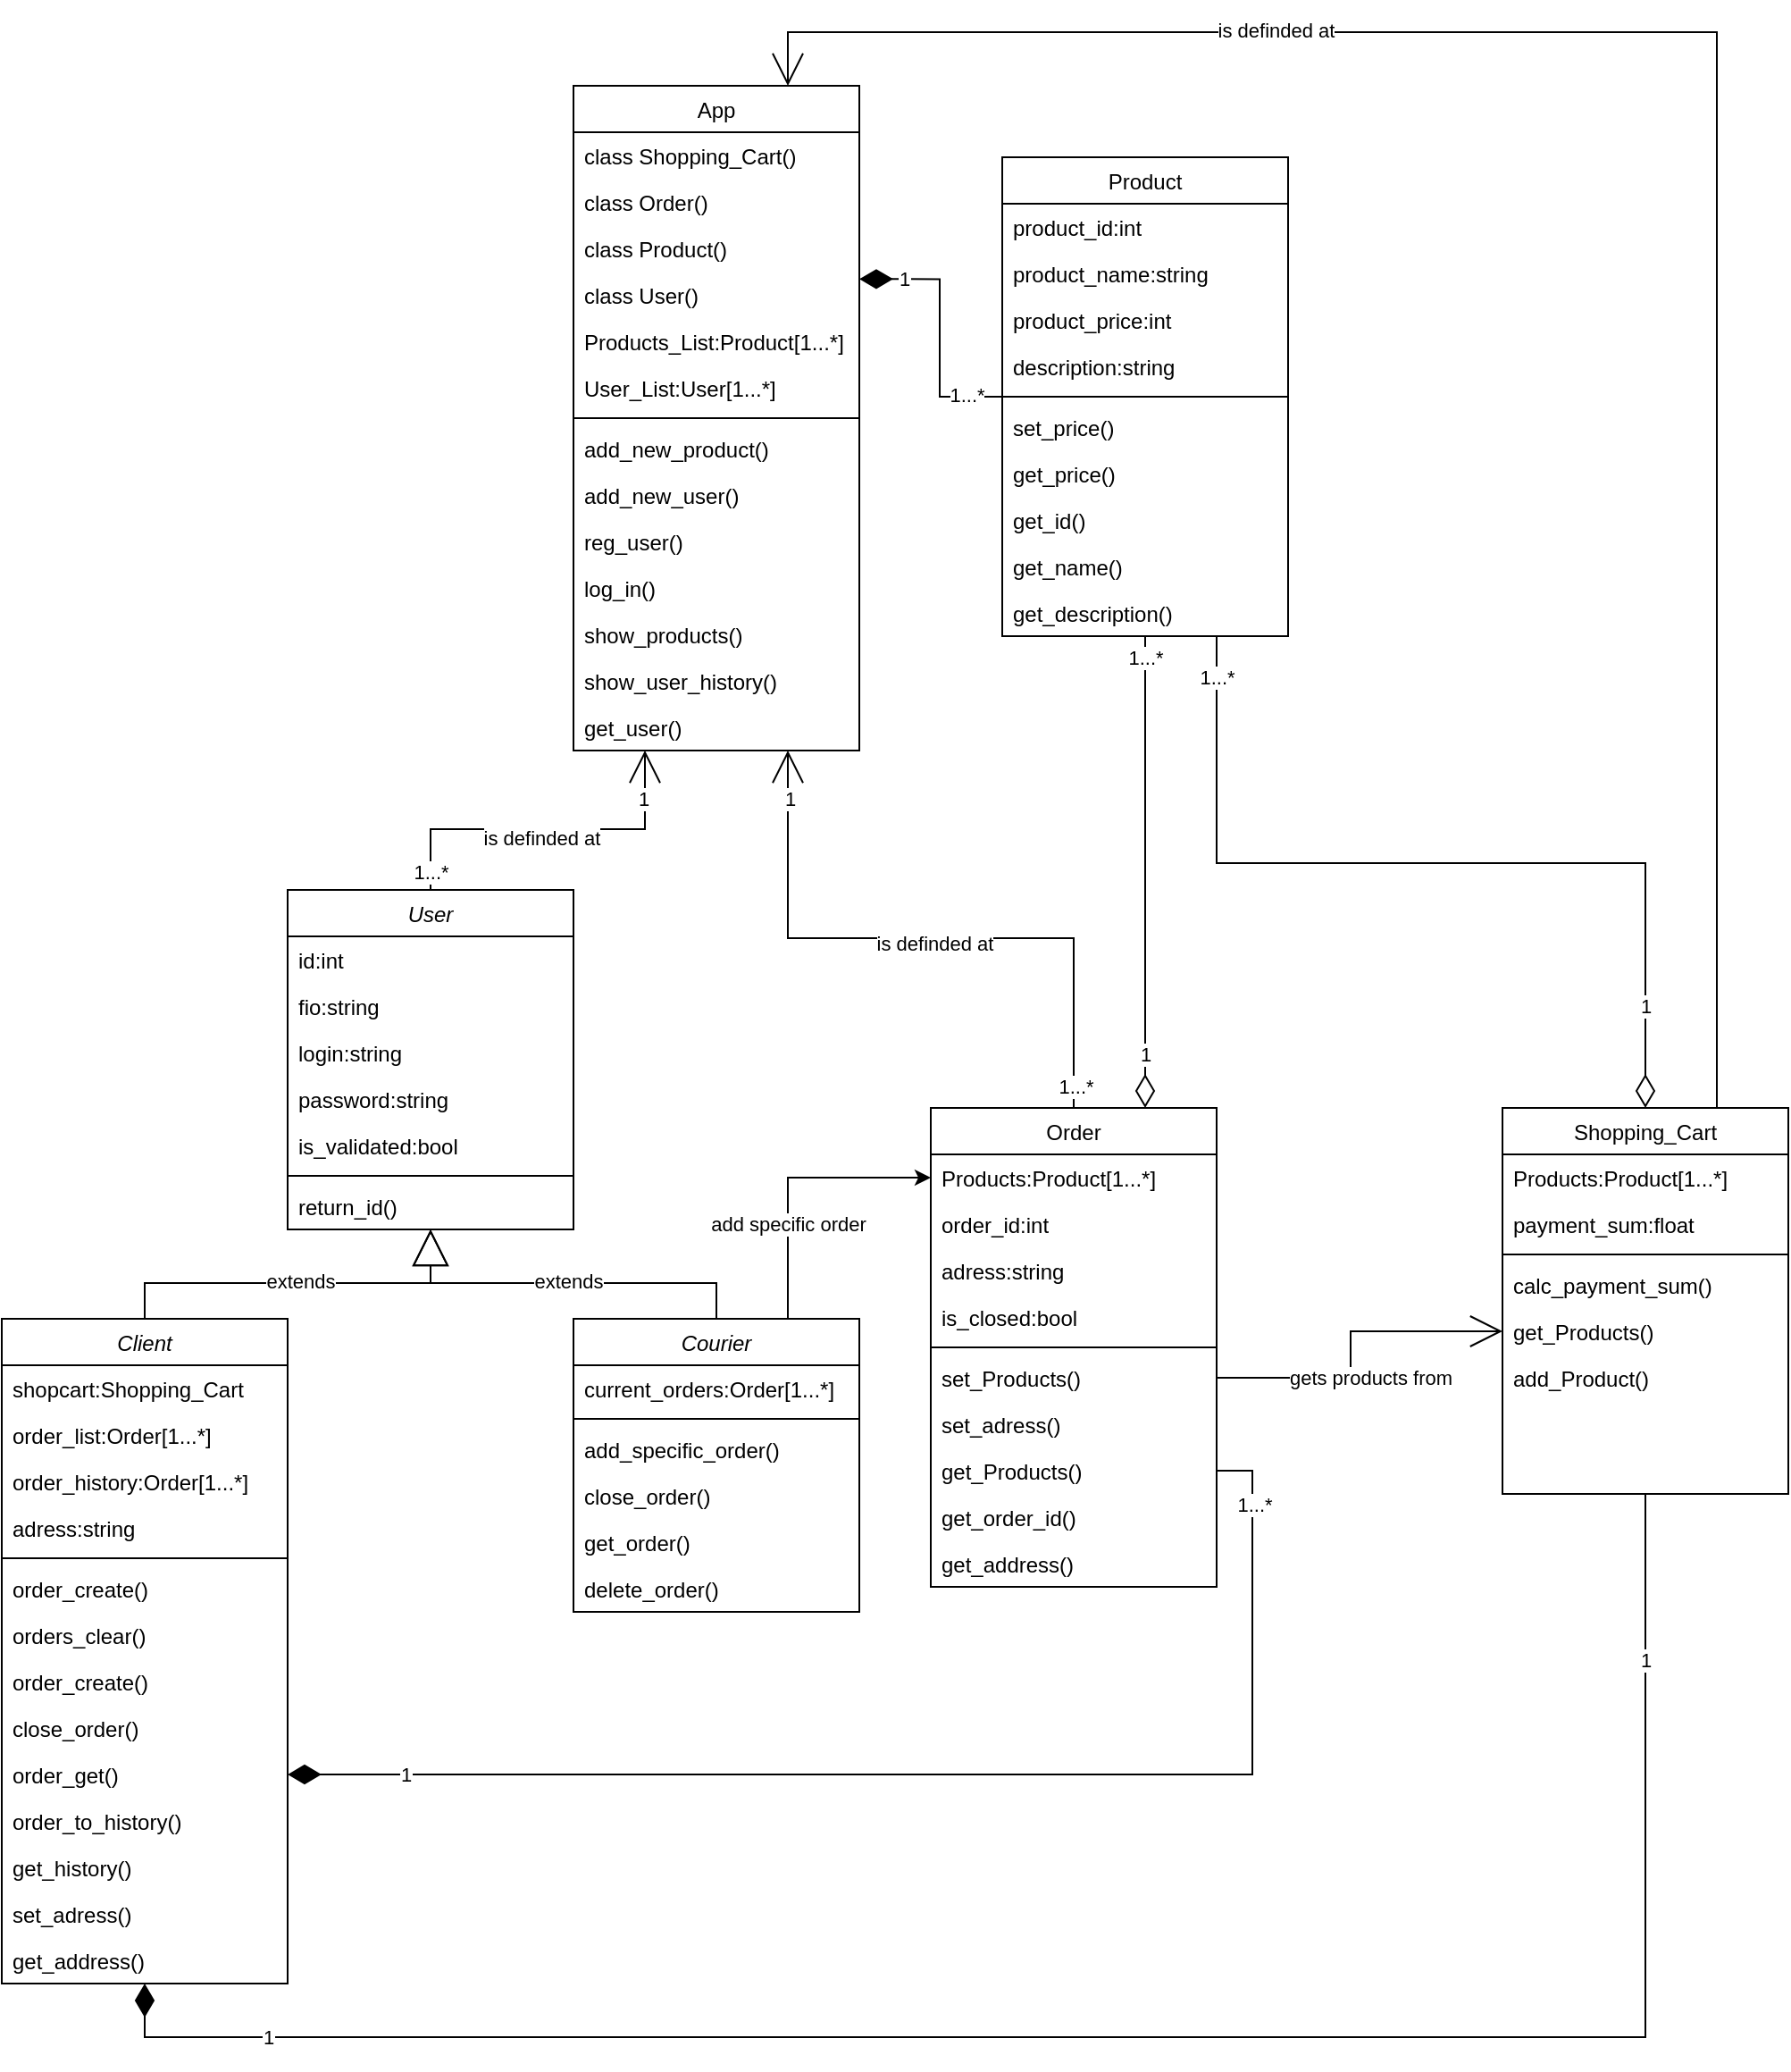 <mxfile version="22.0.4" type="github">
  <diagram id="C5RBs43oDa-KdzZeNtuy" name="Page-1">
    <mxGraphModel dx="1889" dy="1730" grid="1" gridSize="10" guides="1" tooltips="1" connect="1" arrows="1" fold="1" page="1" pageScale="1" pageWidth="827" pageHeight="1169" math="0" shadow="0">
      <root>
        <mxCell id="WIyWlLk6GJQsqaUBKTNV-0" />
        <mxCell id="WIyWlLk6GJQsqaUBKTNV-1" parent="WIyWlLk6GJQsqaUBKTNV-0" />
        <mxCell id="B8_ikGDVAbb1fkvd0sHW-10" style="edgeStyle=orthogonalEdgeStyle;rounded=0;orthogonalLoop=1;jettySize=auto;html=1;exitX=0.5;exitY=0;exitDx=0;exitDy=0;entryX=0.25;entryY=1;entryDx=0;entryDy=0;endArrow=open;endFill=0;endSize=16;" parent="WIyWlLk6GJQsqaUBKTNV-1" source="zkfFHV4jXpPFQw0GAbJ--0" target="zkfFHV4jXpPFQw0GAbJ--17" edge="1">
          <mxGeometry relative="1" as="geometry" />
        </mxCell>
        <mxCell id="B8_ikGDVAbb1fkvd0sHW-15" value="1" style="edgeLabel;html=1;align=center;verticalAlign=middle;resizable=0;points=[];" parent="B8_ikGDVAbb1fkvd0sHW-10" vertex="1" connectable="0">
          <mxGeometry x="0.925" y="1" relative="1" as="geometry">
            <mxPoint y="19" as="offset" />
          </mxGeometry>
        </mxCell>
        <mxCell id="B8_ikGDVAbb1fkvd0sHW-17" value="1...*" style="edgeLabel;html=1;align=center;verticalAlign=middle;resizable=0;points=[];" parent="B8_ikGDVAbb1fkvd0sHW-10" vertex="1" connectable="0">
          <mxGeometry x="-0.893" relative="1" as="geometry">
            <mxPoint as="offset" />
          </mxGeometry>
        </mxCell>
        <mxCell id="zkfFHV4jXpPFQw0GAbJ--0" value="User" style="swimlane;fontStyle=2;align=center;verticalAlign=top;childLayout=stackLayout;horizontal=1;startSize=26;horizontalStack=0;resizeParent=1;resizeLast=0;collapsible=1;marginBottom=0;rounded=0;shadow=0;strokeWidth=1;" parent="WIyWlLk6GJQsqaUBKTNV-1" vertex="1">
          <mxGeometry x="120" y="120" width="160" height="190" as="geometry">
            <mxRectangle x="230" y="140" width="160" height="26" as="alternateBounds" />
          </mxGeometry>
        </mxCell>
        <mxCell id="zkfFHV4jXpPFQw0GAbJ--2" value="id:int" style="text;align=left;verticalAlign=top;spacingLeft=4;spacingRight=4;overflow=hidden;rotatable=0;points=[[0,0.5],[1,0.5]];portConstraint=eastwest;rounded=0;shadow=0;html=0;" parent="zkfFHV4jXpPFQw0GAbJ--0" vertex="1">
          <mxGeometry y="26" width="160" height="26" as="geometry" />
        </mxCell>
        <mxCell id="B8_ikGDVAbb1fkvd0sHW-63" value="fio:string" style="text;align=left;verticalAlign=top;spacingLeft=4;spacingRight=4;overflow=hidden;rotatable=0;points=[[0,0.5],[1,0.5]];portConstraint=eastwest;rounded=0;shadow=0;html=0;" parent="zkfFHV4jXpPFQw0GAbJ--0" vertex="1">
          <mxGeometry y="52" width="160" height="26" as="geometry" />
        </mxCell>
        <mxCell id="B8_ikGDVAbb1fkvd0sHW-65" value="login:string" style="text;align=left;verticalAlign=top;spacingLeft=4;spacingRight=4;overflow=hidden;rotatable=0;points=[[0,0.5],[1,0.5]];portConstraint=eastwest;rounded=0;shadow=0;html=0;" parent="zkfFHV4jXpPFQw0GAbJ--0" vertex="1">
          <mxGeometry y="78" width="160" height="26" as="geometry" />
        </mxCell>
        <mxCell id="B8_ikGDVAbb1fkvd0sHW-64" value="password:string" style="text;align=left;verticalAlign=top;spacingLeft=4;spacingRight=4;overflow=hidden;rotatable=0;points=[[0,0.5],[1,0.5]];portConstraint=eastwest;rounded=0;shadow=0;html=0;" parent="zkfFHV4jXpPFQw0GAbJ--0" vertex="1">
          <mxGeometry y="104" width="160" height="26" as="geometry" />
        </mxCell>
        <mxCell id="B8_ikGDVAbb1fkvd0sHW-66" value="is_validated:bool" style="text;align=left;verticalAlign=top;spacingLeft=4;spacingRight=4;overflow=hidden;rotatable=0;points=[[0,0.5],[1,0.5]];portConstraint=eastwest;rounded=0;shadow=0;html=0;" parent="zkfFHV4jXpPFQw0GAbJ--0" vertex="1">
          <mxGeometry y="130" width="160" height="26" as="geometry" />
        </mxCell>
        <mxCell id="zkfFHV4jXpPFQw0GAbJ--4" value="" style="line;html=1;strokeWidth=1;align=left;verticalAlign=middle;spacingTop=-1;spacingLeft=3;spacingRight=3;rotatable=0;labelPosition=right;points=[];portConstraint=eastwest;" parent="zkfFHV4jXpPFQw0GAbJ--0" vertex="1">
          <mxGeometry y="156" width="160" height="8" as="geometry" />
        </mxCell>
        <mxCell id="zkfFHV4jXpPFQw0GAbJ--5" value="return_id()" style="text;align=left;verticalAlign=top;spacingLeft=4;spacingRight=4;overflow=hidden;rotatable=0;points=[[0,0.5],[1,0.5]];portConstraint=eastwest;" parent="zkfFHV4jXpPFQw0GAbJ--0" vertex="1">
          <mxGeometry y="164" width="160" height="26" as="geometry" />
        </mxCell>
        <mxCell id="zkfFHV4jXpPFQw0GAbJ--17" value="App" style="swimlane;fontStyle=0;align=center;verticalAlign=top;childLayout=stackLayout;horizontal=1;startSize=26;horizontalStack=0;resizeParent=1;resizeLast=0;collapsible=1;marginBottom=0;rounded=0;shadow=0;strokeWidth=1;" parent="WIyWlLk6GJQsqaUBKTNV-1" vertex="1">
          <mxGeometry x="280" y="-330" width="160" height="372" as="geometry">
            <mxRectangle x="550" y="140" width="160" height="26" as="alternateBounds" />
          </mxGeometry>
        </mxCell>
        <mxCell id="B8_ikGDVAbb1fkvd0sHW-5" value="class Shopping_Cart()" style="text;align=left;verticalAlign=top;spacingLeft=4;spacingRight=4;overflow=hidden;rotatable=0;points=[[0,0.5],[1,0.5]];portConstraint=eastwest;" parent="zkfFHV4jXpPFQw0GAbJ--17" vertex="1">
          <mxGeometry y="26" width="160" height="26" as="geometry" />
        </mxCell>
        <mxCell id="zkfFHV4jXpPFQw0GAbJ--22" value="class Order()" style="text;align=left;verticalAlign=top;spacingLeft=4;spacingRight=4;overflow=hidden;rotatable=0;points=[[0,0.5],[1,0.5]];portConstraint=eastwest;rounded=0;shadow=0;html=0;" parent="zkfFHV4jXpPFQw0GAbJ--17" vertex="1">
          <mxGeometry y="52" width="160" height="26" as="geometry" />
        </mxCell>
        <mxCell id="B8_ikGDVAbb1fkvd0sHW-7" value="class Product()" style="text;align=left;verticalAlign=top;spacingLeft=4;spacingRight=4;overflow=hidden;rotatable=0;points=[[0,0.5],[1,0.5]];portConstraint=eastwest;rounded=0;shadow=0;html=0;" parent="zkfFHV4jXpPFQw0GAbJ--17" vertex="1">
          <mxGeometry y="78" width="160" height="26" as="geometry" />
        </mxCell>
        <mxCell id="B8_ikGDVAbb1fkvd0sHW-8" value="class User()" style="text;align=left;verticalAlign=top;spacingLeft=4;spacingRight=4;overflow=hidden;rotatable=0;points=[[0,0.5],[1,0.5]];portConstraint=eastwest;rounded=0;shadow=0;html=0;" parent="zkfFHV4jXpPFQw0GAbJ--17" vertex="1">
          <mxGeometry y="104" width="160" height="26" as="geometry" />
        </mxCell>
        <mxCell id="B8_ikGDVAbb1fkvd0sHW-28" value="Products_List:Product[1...*]" style="text;align=left;verticalAlign=top;spacingLeft=4;spacingRight=4;overflow=hidden;rotatable=0;points=[[0,0.5],[1,0.5]];portConstraint=eastwest;rounded=0;shadow=0;html=0;" parent="zkfFHV4jXpPFQw0GAbJ--17" vertex="1">
          <mxGeometry y="130" width="160" height="26" as="geometry" />
        </mxCell>
        <mxCell id="B8_ikGDVAbb1fkvd0sHW-31" value="User_List:User[1...*]" style="text;align=left;verticalAlign=top;spacingLeft=4;spacingRight=4;overflow=hidden;rotatable=0;points=[[0,0.5],[1,0.5]];portConstraint=eastwest;rounded=0;shadow=0;html=0;" parent="zkfFHV4jXpPFQw0GAbJ--17" vertex="1">
          <mxGeometry y="156" width="160" height="26" as="geometry" />
        </mxCell>
        <mxCell id="zkfFHV4jXpPFQw0GAbJ--23" value="" style="line;html=1;strokeWidth=1;align=left;verticalAlign=middle;spacingTop=-1;spacingLeft=3;spacingRight=3;rotatable=0;labelPosition=right;points=[];portConstraint=eastwest;" parent="zkfFHV4jXpPFQw0GAbJ--17" vertex="1">
          <mxGeometry y="182" width="160" height="8" as="geometry" />
        </mxCell>
        <mxCell id="zkfFHV4jXpPFQw0GAbJ--24" value="add_new_product()" style="text;align=left;verticalAlign=top;spacingLeft=4;spacingRight=4;overflow=hidden;rotatable=0;points=[[0,0.5],[1,0.5]];portConstraint=eastwest;" parent="zkfFHV4jXpPFQw0GAbJ--17" vertex="1">
          <mxGeometry y="190" width="160" height="26" as="geometry" />
        </mxCell>
        <mxCell id="B8_ikGDVAbb1fkvd0sHW-77" value="add_new_user()" style="text;align=left;verticalAlign=top;spacingLeft=4;spacingRight=4;overflow=hidden;rotatable=0;points=[[0,0.5],[1,0.5]];portConstraint=eastwest;" parent="zkfFHV4jXpPFQw0GAbJ--17" vertex="1">
          <mxGeometry y="216" width="160" height="26" as="geometry" />
        </mxCell>
        <mxCell id="B8_ikGDVAbb1fkvd0sHW-86" value="reg_user()" style="text;align=left;verticalAlign=top;spacingLeft=4;spacingRight=4;overflow=hidden;rotatable=0;points=[[0,0.5],[1,0.5]];portConstraint=eastwest;" parent="zkfFHV4jXpPFQw0GAbJ--17" vertex="1">
          <mxGeometry y="242" width="160" height="26" as="geometry" />
        </mxCell>
        <mxCell id="B8_ikGDVAbb1fkvd0sHW-78" value="log_in()" style="text;align=left;verticalAlign=top;spacingLeft=4;spacingRight=4;overflow=hidden;rotatable=0;points=[[0,0.5],[1,0.5]];portConstraint=eastwest;" parent="zkfFHV4jXpPFQw0GAbJ--17" vertex="1">
          <mxGeometry y="268" width="160" height="26" as="geometry" />
        </mxCell>
        <mxCell id="B8_ikGDVAbb1fkvd0sHW-79" value="show_products()" style="text;align=left;verticalAlign=top;spacingLeft=4;spacingRight=4;overflow=hidden;rotatable=0;points=[[0,0.5],[1,0.5]];portConstraint=eastwest;" parent="zkfFHV4jXpPFQw0GAbJ--17" vertex="1">
          <mxGeometry y="294" width="160" height="26" as="geometry" />
        </mxCell>
        <mxCell id="B8_ikGDVAbb1fkvd0sHW-88" value="show_user_history()" style="text;align=left;verticalAlign=top;spacingLeft=4;spacingRight=4;overflow=hidden;rotatable=0;points=[[0,0.5],[1,0.5]];portConstraint=eastwest;" parent="zkfFHV4jXpPFQw0GAbJ--17" vertex="1">
          <mxGeometry y="320" width="160" height="26" as="geometry" />
        </mxCell>
        <mxCell id="B8_ikGDVAbb1fkvd0sHW-89" value="get_user()" style="text;align=left;verticalAlign=top;spacingLeft=4;spacingRight=4;overflow=hidden;rotatable=0;points=[[0,0.5],[1,0.5]];portConstraint=eastwest;" parent="zkfFHV4jXpPFQw0GAbJ--17" vertex="1">
          <mxGeometry y="346" width="160" height="26" as="geometry" />
        </mxCell>
        <mxCell id="B8_ikGDVAbb1fkvd0sHW-0" style="edgeStyle=orthogonalEdgeStyle;rounded=0;orthogonalLoop=1;jettySize=auto;html=1;exitX=0.5;exitY=0;exitDx=0;exitDy=0;entryX=0.5;entryY=1;entryDx=0;entryDy=0;endArrow=block;endFill=0;endSize=18;" parent="WIyWlLk6GJQsqaUBKTNV-1" source="Hy8D1FEmnAMoE5ZinH2g-0" target="zkfFHV4jXpPFQw0GAbJ--0" edge="1">
          <mxGeometry relative="1" as="geometry" />
        </mxCell>
        <mxCell id="B8_ikGDVAbb1fkvd0sHW-2" value="extends" style="edgeLabel;html=1;align=center;verticalAlign=middle;resizable=0;points=[];" parent="B8_ikGDVAbb1fkvd0sHW-0" vertex="1" connectable="0">
          <mxGeometry x="0.018" y="1" relative="1" as="geometry">
            <mxPoint as="offset" />
          </mxGeometry>
        </mxCell>
        <mxCell id="Hy8D1FEmnAMoE5ZinH2g-0" value="Client" style="swimlane;fontStyle=2;align=center;verticalAlign=top;childLayout=stackLayout;horizontal=1;startSize=26;horizontalStack=0;resizeParent=1;resizeLast=0;collapsible=1;marginBottom=0;rounded=0;shadow=0;strokeWidth=1;" parent="WIyWlLk6GJQsqaUBKTNV-1" vertex="1">
          <mxGeometry x="-40" y="360" width="160" height="372" as="geometry">
            <mxRectangle x="230" y="140" width="160" height="26" as="alternateBounds" />
          </mxGeometry>
        </mxCell>
        <mxCell id="B8_ikGDVAbb1fkvd0sHW-6" value="shopcart:Shopping_Cart" style="text;align=left;verticalAlign=top;spacingLeft=4;spacingRight=4;overflow=hidden;rotatable=0;points=[[0,0.5],[1,0.5]];portConstraint=eastwest;" parent="Hy8D1FEmnAMoE5ZinH2g-0" vertex="1">
          <mxGeometry y="26" width="160" height="26" as="geometry" />
        </mxCell>
        <mxCell id="B8_ikGDVAbb1fkvd0sHW-13" value="order_list:Order[1...*]" style="text;align=left;verticalAlign=top;spacingLeft=4;spacingRight=4;overflow=hidden;rotatable=0;points=[[0,0.5],[1,0.5]];portConstraint=eastwest;rounded=0;shadow=0;html=0;" parent="Hy8D1FEmnAMoE5ZinH2g-0" vertex="1">
          <mxGeometry y="52" width="160" height="26" as="geometry" />
        </mxCell>
        <mxCell id="B8_ikGDVAbb1fkvd0sHW-75" value="order_history:Order[1...*]" style="text;align=left;verticalAlign=top;spacingLeft=4;spacingRight=4;overflow=hidden;rotatable=0;points=[[0,0.5],[1,0.5]];portConstraint=eastwest;rounded=0;shadow=0;html=0;" parent="Hy8D1FEmnAMoE5ZinH2g-0" vertex="1">
          <mxGeometry y="78" width="160" height="26" as="geometry" />
        </mxCell>
        <mxCell id="B8_ikGDVAbb1fkvd0sHW-91" value="adress:string" style="text;align=left;verticalAlign=top;spacingLeft=4;spacingRight=4;overflow=hidden;rotatable=0;points=[[0,0.5],[1,0.5]];portConstraint=eastwest;rounded=0;shadow=0;html=0;" parent="Hy8D1FEmnAMoE5ZinH2g-0" vertex="1">
          <mxGeometry y="104" width="160" height="26" as="geometry" />
        </mxCell>
        <mxCell id="Hy8D1FEmnAMoE5ZinH2g-2" value="" style="line;html=1;strokeWidth=1;align=left;verticalAlign=middle;spacingTop=-1;spacingLeft=3;spacingRight=3;rotatable=0;labelPosition=right;points=[];portConstraint=eastwest;" parent="Hy8D1FEmnAMoE5ZinH2g-0" vertex="1">
          <mxGeometry y="130" width="160" height="8" as="geometry" />
        </mxCell>
        <mxCell id="B8_ikGDVAbb1fkvd0sHW-56" value="order_create()" style="text;align=left;verticalAlign=top;spacingLeft=4;spacingRight=4;overflow=hidden;rotatable=0;points=[[0,0.5],[1,0.5]];portConstraint=eastwest;" parent="Hy8D1FEmnAMoE5ZinH2g-0" vertex="1">
          <mxGeometry y="138" width="160" height="26" as="geometry" />
        </mxCell>
        <mxCell id="B8_ikGDVAbb1fkvd0sHW-55" value="orders_clear()" style="text;align=left;verticalAlign=top;spacingLeft=4;spacingRight=4;overflow=hidden;rotatable=0;points=[[0,0.5],[1,0.5]];portConstraint=eastwest;" parent="Hy8D1FEmnAMoE5ZinH2g-0" vertex="1">
          <mxGeometry y="164" width="160" height="26" as="geometry" />
        </mxCell>
        <mxCell id="B8_ikGDVAbb1fkvd0sHW-61" value="order_create()" style="text;align=left;verticalAlign=top;spacingLeft=4;spacingRight=4;overflow=hidden;rotatable=0;points=[[0,0.5],[1,0.5]];portConstraint=eastwest;" parent="Hy8D1FEmnAMoE5ZinH2g-0" vertex="1">
          <mxGeometry y="190" width="160" height="26" as="geometry" />
        </mxCell>
        <mxCell id="OMT4Jzc-BV6IobhORvSo-0" value="close_order()" style="text;align=left;verticalAlign=top;spacingLeft=4;spacingRight=4;overflow=hidden;rotatable=0;points=[[0,0.5],[1,0.5]];portConstraint=eastwest;" vertex="1" parent="Hy8D1FEmnAMoE5ZinH2g-0">
          <mxGeometry y="216" width="160" height="26" as="geometry" />
        </mxCell>
        <mxCell id="Hy8D1FEmnAMoE5ZinH2g-7" value="order_get()" style="text;align=left;verticalAlign=top;spacingLeft=4;spacingRight=4;overflow=hidden;rotatable=0;points=[[0,0.5],[1,0.5]];portConstraint=eastwest;" parent="Hy8D1FEmnAMoE5ZinH2g-0" vertex="1">
          <mxGeometry y="242" width="160" height="26" as="geometry" />
        </mxCell>
        <mxCell id="B8_ikGDVAbb1fkvd0sHW-76" value="order_to_history()" style="text;align=left;verticalAlign=top;spacingLeft=4;spacingRight=4;overflow=hidden;rotatable=0;points=[[0,0.5],[1,0.5]];portConstraint=eastwest;" parent="Hy8D1FEmnAMoE5ZinH2g-0" vertex="1">
          <mxGeometry y="268" width="160" height="26" as="geometry" />
        </mxCell>
        <mxCell id="B8_ikGDVAbb1fkvd0sHW-87" value="get_history()" style="text;align=left;verticalAlign=top;spacingLeft=4;spacingRight=4;overflow=hidden;rotatable=0;points=[[0,0.5],[1,0.5]];portConstraint=eastwest;" parent="Hy8D1FEmnAMoE5ZinH2g-0" vertex="1">
          <mxGeometry y="294" width="160" height="26" as="geometry" />
        </mxCell>
        <mxCell id="B8_ikGDVAbb1fkvd0sHW-92" value="set_adress()" style="text;align=left;verticalAlign=top;spacingLeft=4;spacingRight=4;overflow=hidden;rotatable=0;points=[[0,0.5],[1,0.5]];portConstraint=eastwest;rounded=0;shadow=0;html=0;" parent="Hy8D1FEmnAMoE5ZinH2g-0" vertex="1">
          <mxGeometry y="320" width="160" height="26" as="geometry" />
        </mxCell>
        <mxCell id="B8_ikGDVAbb1fkvd0sHW-93" value="get_address()" style="text;align=left;verticalAlign=top;spacingLeft=4;spacingRight=4;overflow=hidden;rotatable=0;points=[[0,0.5],[1,0.5]];portConstraint=eastwest;" parent="Hy8D1FEmnAMoE5ZinH2g-0" vertex="1">
          <mxGeometry y="346" width="160" height="26" as="geometry" />
        </mxCell>
        <mxCell id="B8_ikGDVAbb1fkvd0sHW-1" style="edgeStyle=orthogonalEdgeStyle;rounded=0;orthogonalLoop=1;jettySize=auto;html=1;exitX=0.5;exitY=0;exitDx=0;exitDy=0;entryX=0.5;entryY=1;entryDx=0;entryDy=0;endArrow=block;endFill=0;endSize=18;" parent="WIyWlLk6GJQsqaUBKTNV-1" source="Hy8D1FEmnAMoE5ZinH2g-4" target="zkfFHV4jXpPFQw0GAbJ--0" edge="1">
          <mxGeometry relative="1" as="geometry" />
        </mxCell>
        <mxCell id="B8_ikGDVAbb1fkvd0sHW-84" style="edgeStyle=orthogonalEdgeStyle;rounded=0;orthogonalLoop=1;jettySize=auto;html=1;exitX=0.75;exitY=0;exitDx=0;exitDy=0;entryX=0;entryY=0.5;entryDx=0;entryDy=0;" parent="WIyWlLk6GJQsqaUBKTNV-1" source="Hy8D1FEmnAMoE5ZinH2g-4" target="B8_ikGDVAbb1fkvd0sHW-32" edge="1">
          <mxGeometry relative="1" as="geometry" />
        </mxCell>
        <mxCell id="B8_ikGDVAbb1fkvd0sHW-85" value="add specific order" style="edgeLabel;html=1;align=center;verticalAlign=middle;resizable=0;points=[];" parent="B8_ikGDVAbb1fkvd0sHW-84" vertex="1" connectable="0">
          <mxGeometry x="0.119" y="-3" relative="1" as="geometry">
            <mxPoint x="-10" y="23" as="offset" />
          </mxGeometry>
        </mxCell>
        <mxCell id="Hy8D1FEmnAMoE5ZinH2g-4" value="Courier" style="swimlane;fontStyle=2;align=center;verticalAlign=top;childLayout=stackLayout;horizontal=1;startSize=26;horizontalStack=0;resizeParent=1;resizeLast=0;collapsible=1;marginBottom=0;rounded=0;shadow=0;strokeWidth=1;" parent="WIyWlLk6GJQsqaUBKTNV-1" vertex="1">
          <mxGeometry x="280" y="360" width="160" height="164" as="geometry">
            <mxRectangle x="230" y="140" width="160" height="26" as="alternateBounds" />
          </mxGeometry>
        </mxCell>
        <mxCell id="B8_ikGDVAbb1fkvd0sHW-59" value="current_orders:Order[1...*]" style="text;align=left;verticalAlign=top;spacingLeft=4;spacingRight=4;overflow=hidden;rotatable=0;points=[[0,0.5],[1,0.5]];portConstraint=eastwest;rounded=0;shadow=0;html=0;" parent="Hy8D1FEmnAMoE5ZinH2g-4" vertex="1">
          <mxGeometry y="26" width="160" height="26" as="geometry" />
        </mxCell>
        <mxCell id="Hy8D1FEmnAMoE5ZinH2g-6" value="" style="line;html=1;strokeWidth=1;align=left;verticalAlign=middle;spacingTop=-1;spacingLeft=3;spacingRight=3;rotatable=0;labelPosition=right;points=[];portConstraint=eastwest;" parent="Hy8D1FEmnAMoE5ZinH2g-4" vertex="1">
          <mxGeometry y="52" width="160" height="8" as="geometry" />
        </mxCell>
        <mxCell id="B8_ikGDVAbb1fkvd0sHW-58" value="add_specific_order()" style="text;align=left;verticalAlign=top;spacingLeft=4;spacingRight=4;overflow=hidden;rotatable=0;points=[[0,0.5],[1,0.5]];portConstraint=eastwest;" parent="Hy8D1FEmnAMoE5ZinH2g-4" vertex="1">
          <mxGeometry y="60" width="160" height="26" as="geometry" />
        </mxCell>
        <mxCell id="OMT4Jzc-BV6IobhORvSo-1" value="close_order()" style="text;align=left;verticalAlign=top;spacingLeft=4;spacingRight=4;overflow=hidden;rotatable=0;points=[[0,0.5],[1,0.5]];portConstraint=eastwest;" vertex="1" parent="Hy8D1FEmnAMoE5ZinH2g-4">
          <mxGeometry y="86" width="160" height="26" as="geometry" />
        </mxCell>
        <mxCell id="OMT4Jzc-BV6IobhORvSo-4" value="get_order()" style="text;align=left;verticalAlign=top;spacingLeft=4;spacingRight=4;overflow=hidden;rotatable=0;points=[[0,0.5],[1,0.5]];portConstraint=eastwest;" vertex="1" parent="Hy8D1FEmnAMoE5ZinH2g-4">
          <mxGeometry y="112" width="160" height="26" as="geometry" />
        </mxCell>
        <mxCell id="B8_ikGDVAbb1fkvd0sHW-60" value="delete_order()" style="text;align=left;verticalAlign=top;spacingLeft=4;spacingRight=4;overflow=hidden;rotatable=0;points=[[0,0.5],[1,0.5]];portConstraint=eastwest;" parent="Hy8D1FEmnAMoE5ZinH2g-4" vertex="1">
          <mxGeometry y="138" width="160" height="26" as="geometry" />
        </mxCell>
        <mxCell id="B8_ikGDVAbb1fkvd0sHW-9" style="edgeStyle=orthogonalEdgeStyle;rounded=0;orthogonalLoop=1;jettySize=auto;html=1;exitX=0.5;exitY=0;exitDx=0;exitDy=0;entryX=0.75;entryY=1;entryDx=0;entryDy=0;endArrow=open;endFill=0;strokeWidth=1;endSize=16;" parent="WIyWlLk6GJQsqaUBKTNV-1" source="Hy8D1FEmnAMoE5ZinH2g-9" target="zkfFHV4jXpPFQw0GAbJ--17" edge="1">
          <mxGeometry relative="1" as="geometry" />
        </mxCell>
        <mxCell id="B8_ikGDVAbb1fkvd0sHW-14" value="1" style="edgeLabel;html=1;align=center;verticalAlign=middle;resizable=0;points=[];" parent="B8_ikGDVAbb1fkvd0sHW-9" vertex="1" connectable="0">
          <mxGeometry x="0.947" y="-1" relative="1" as="geometry">
            <mxPoint y="17" as="offset" />
          </mxGeometry>
        </mxCell>
        <mxCell id="B8_ikGDVAbb1fkvd0sHW-16" value="1...*" style="edgeLabel;html=1;align=center;verticalAlign=middle;resizable=0;points=[];" parent="B8_ikGDVAbb1fkvd0sHW-9" vertex="1" connectable="0">
          <mxGeometry x="-0.934" y="-1" relative="1" as="geometry">
            <mxPoint as="offset" />
          </mxGeometry>
        </mxCell>
        <mxCell id="B8_ikGDVAbb1fkvd0sHW-23" style="edgeStyle=orthogonalEdgeStyle;rounded=0;orthogonalLoop=1;jettySize=auto;html=1;exitX=0.5;exitY=1;exitDx=0;exitDy=0;endArrow=diamondThin;endFill=0;endSize=16;entryX=0.75;entryY=0;entryDx=0;entryDy=0;" parent="WIyWlLk6GJQsqaUBKTNV-1" source="Hy8D1FEmnAMoE5ZinH2g-17" target="Hy8D1FEmnAMoE5ZinH2g-9" edge="1">
          <mxGeometry relative="1" as="geometry">
            <mxPoint x="690" y="180" as="targetPoint" />
          </mxGeometry>
        </mxCell>
        <mxCell id="B8_ikGDVAbb1fkvd0sHW-24" value="1...*" style="edgeLabel;html=1;align=center;verticalAlign=middle;resizable=0;points=[];" parent="B8_ikGDVAbb1fkvd0sHW-23" vertex="1" connectable="0">
          <mxGeometry x="-0.908" relative="1" as="geometry">
            <mxPoint as="offset" />
          </mxGeometry>
        </mxCell>
        <mxCell id="B8_ikGDVAbb1fkvd0sHW-25" value="1" style="edgeLabel;html=1;align=center;verticalAlign=middle;resizable=0;points=[];" parent="B8_ikGDVAbb1fkvd0sHW-23" vertex="1" connectable="0">
          <mxGeometry x="0.771" relative="1" as="geometry">
            <mxPoint as="offset" />
          </mxGeometry>
        </mxCell>
        <mxCell id="Hy8D1FEmnAMoE5ZinH2g-9" value="Order" style="swimlane;fontStyle=0;align=center;verticalAlign=top;childLayout=stackLayout;horizontal=1;startSize=26;horizontalStack=0;resizeParent=1;resizeLast=0;collapsible=1;marginBottom=0;rounded=0;shadow=0;strokeWidth=1;" parent="WIyWlLk6GJQsqaUBKTNV-1" vertex="1">
          <mxGeometry x="480" y="242" width="160" height="268" as="geometry">
            <mxRectangle x="550" y="140" width="160" height="26" as="alternateBounds" />
          </mxGeometry>
        </mxCell>
        <mxCell id="B8_ikGDVAbb1fkvd0sHW-32" value="Products:Product[1...*]" style="text;align=left;verticalAlign=top;spacingLeft=4;spacingRight=4;overflow=hidden;rotatable=0;points=[[0,0.5],[1,0.5]];portConstraint=eastwest;rounded=0;shadow=0;html=0;" parent="Hy8D1FEmnAMoE5ZinH2g-9" vertex="1">
          <mxGeometry y="26" width="160" height="26" as="geometry" />
        </mxCell>
        <mxCell id="Hy8D1FEmnAMoE5ZinH2g-10" value="order_id:int" style="text;align=left;verticalAlign=top;spacingLeft=4;spacingRight=4;overflow=hidden;rotatable=0;points=[[0,0.5],[1,0.5]];portConstraint=eastwest;rounded=0;shadow=0;html=0;" parent="Hy8D1FEmnAMoE5ZinH2g-9" vertex="1">
          <mxGeometry y="52" width="160" height="26" as="geometry" />
        </mxCell>
        <mxCell id="B8_ikGDVAbb1fkvd0sHW-51" value="adress:string" style="text;align=left;verticalAlign=top;spacingLeft=4;spacingRight=4;overflow=hidden;rotatable=0;points=[[0,0.5],[1,0.5]];portConstraint=eastwest;rounded=0;shadow=0;html=0;" parent="Hy8D1FEmnAMoE5ZinH2g-9" vertex="1">
          <mxGeometry y="78" width="160" height="26" as="geometry" />
        </mxCell>
        <mxCell id="OMT4Jzc-BV6IobhORvSo-2" value="is_closed:bool" style="text;align=left;verticalAlign=top;spacingLeft=4;spacingRight=4;overflow=hidden;rotatable=0;points=[[0,0.5],[1,0.5]];portConstraint=eastwest;rounded=0;shadow=0;html=0;" vertex="1" parent="Hy8D1FEmnAMoE5ZinH2g-9">
          <mxGeometry y="104" width="160" height="26" as="geometry" />
        </mxCell>
        <mxCell id="Hy8D1FEmnAMoE5ZinH2g-11" value="" style="line;html=1;strokeWidth=1;align=left;verticalAlign=middle;spacingTop=-1;spacingLeft=3;spacingRight=3;rotatable=0;labelPosition=right;points=[];portConstraint=eastwest;" parent="Hy8D1FEmnAMoE5ZinH2g-9" vertex="1">
          <mxGeometry y="130" width="160" height="8" as="geometry" />
        </mxCell>
        <mxCell id="B8_ikGDVAbb1fkvd0sHW-47" value="set_Products()" style="text;align=left;verticalAlign=top;spacingLeft=4;spacingRight=4;overflow=hidden;rotatable=0;points=[[0,0.5],[1,0.5]];portConstraint=eastwest;" parent="Hy8D1FEmnAMoE5ZinH2g-9" vertex="1">
          <mxGeometry y="138" width="160" height="26" as="geometry" />
        </mxCell>
        <mxCell id="B8_ikGDVAbb1fkvd0sHW-52" value="set_adress()" style="text;align=left;verticalAlign=top;spacingLeft=4;spacingRight=4;overflow=hidden;rotatable=0;points=[[0,0.5],[1,0.5]];portConstraint=eastwest;" parent="Hy8D1FEmnAMoE5ZinH2g-9" vertex="1">
          <mxGeometry y="164" width="160" height="26" as="geometry" />
        </mxCell>
        <mxCell id="B8_ikGDVAbb1fkvd0sHW-50" value="get_Products()" style="text;align=left;verticalAlign=top;spacingLeft=4;spacingRight=4;overflow=hidden;rotatable=0;points=[[0,0.5],[1,0.5]];portConstraint=eastwest;" parent="Hy8D1FEmnAMoE5ZinH2g-9" vertex="1">
          <mxGeometry y="190" width="160" height="26" as="geometry" />
        </mxCell>
        <mxCell id="B8_ikGDVAbb1fkvd0sHW-62" value="get_order_id()" style="text;align=left;verticalAlign=top;spacingLeft=4;spacingRight=4;overflow=hidden;rotatable=0;points=[[0,0.5],[1,0.5]];portConstraint=eastwest;" parent="Hy8D1FEmnAMoE5ZinH2g-9" vertex="1">
          <mxGeometry y="216" width="160" height="26" as="geometry" />
        </mxCell>
        <mxCell id="B8_ikGDVAbb1fkvd0sHW-90" value="get_address()" style="text;align=left;verticalAlign=top;spacingLeft=4;spacingRight=4;overflow=hidden;rotatable=0;points=[[0,0.5],[1,0.5]];portConstraint=eastwest;" parent="Hy8D1FEmnAMoE5ZinH2g-9" vertex="1">
          <mxGeometry y="242" width="160" height="26" as="geometry" />
        </mxCell>
        <mxCell id="B8_ikGDVAbb1fkvd0sHW-42" style="edgeStyle=orthogonalEdgeStyle;rounded=0;orthogonalLoop=1;jettySize=auto;html=1;exitX=0.5;exitY=1;exitDx=0;exitDy=0;entryX=0.5;entryY=1;entryDx=0;entryDy=0;endArrow=diamondThin;endFill=1;endSize=16;" parent="WIyWlLk6GJQsqaUBKTNV-1" source="Hy8D1FEmnAMoE5ZinH2g-13" target="Hy8D1FEmnAMoE5ZinH2g-0" edge="1">
          <mxGeometry relative="1" as="geometry" />
        </mxCell>
        <mxCell id="B8_ikGDVAbb1fkvd0sHW-43" value="1" style="edgeLabel;html=1;align=center;verticalAlign=middle;resizable=0;points=[];" parent="B8_ikGDVAbb1fkvd0sHW-42" vertex="1" connectable="0">
          <mxGeometry x="0.832" relative="1" as="geometry">
            <mxPoint as="offset" />
          </mxGeometry>
        </mxCell>
        <mxCell id="B8_ikGDVAbb1fkvd0sHW-44" value="1" style="edgeLabel;html=1;align=center;verticalAlign=middle;resizable=0;points=[];" parent="B8_ikGDVAbb1fkvd0sHW-42" vertex="1" connectable="0">
          <mxGeometry x="-0.842" relative="1" as="geometry">
            <mxPoint as="offset" />
          </mxGeometry>
        </mxCell>
        <mxCell id="B8_ikGDVAbb1fkvd0sHW-53" style="edgeStyle=orthogonalEdgeStyle;rounded=0;orthogonalLoop=1;jettySize=auto;html=1;exitX=0.75;exitY=0;exitDx=0;exitDy=0;entryX=0.75;entryY=0;entryDx=0;entryDy=0;endArrow=open;endFill=0;endSize=16;" parent="WIyWlLk6GJQsqaUBKTNV-1" source="Hy8D1FEmnAMoE5ZinH2g-13" target="zkfFHV4jXpPFQw0GAbJ--17" edge="1">
          <mxGeometry relative="1" as="geometry" />
        </mxCell>
        <mxCell id="B8_ikGDVAbb1fkvd0sHW-81" value="is definded at" style="edgeLabel;html=1;align=center;verticalAlign=middle;resizable=0;points=[];" parent="B8_ikGDVAbb1fkvd0sHW-53" vertex="1" connectable="0">
          <mxGeometry x="0.474" y="-1" relative="1" as="geometry">
            <mxPoint as="offset" />
          </mxGeometry>
        </mxCell>
        <mxCell id="Hy8D1FEmnAMoE5ZinH2g-13" value="Shopping_Cart" style="swimlane;fontStyle=0;align=center;verticalAlign=top;childLayout=stackLayout;horizontal=1;startSize=26;horizontalStack=0;resizeParent=1;resizeLast=0;collapsible=1;marginBottom=0;rounded=0;shadow=0;strokeWidth=1;" parent="WIyWlLk6GJQsqaUBKTNV-1" vertex="1">
          <mxGeometry x="800" y="242" width="160" height="216" as="geometry">
            <mxRectangle x="550" y="140" width="160" height="26" as="alternateBounds" />
          </mxGeometry>
        </mxCell>
        <mxCell id="B8_ikGDVAbb1fkvd0sHW-33" value="Products:Product[1...*]" style="text;align=left;verticalAlign=top;spacingLeft=4;spacingRight=4;overflow=hidden;rotatable=0;points=[[0,0.5],[1,0.5]];portConstraint=eastwest;rounded=0;shadow=0;html=0;" parent="Hy8D1FEmnAMoE5ZinH2g-13" vertex="1">
          <mxGeometry y="26" width="160" height="26" as="geometry" />
        </mxCell>
        <mxCell id="B8_ikGDVAbb1fkvd0sHW-45" value="payment_sum:float" style="text;align=left;verticalAlign=top;spacingLeft=4;spacingRight=4;overflow=hidden;rotatable=0;points=[[0,0.5],[1,0.5]];portConstraint=eastwest;rounded=0;shadow=0;html=0;" parent="Hy8D1FEmnAMoE5ZinH2g-13" vertex="1">
          <mxGeometry y="52" width="160" height="26" as="geometry" />
        </mxCell>
        <mxCell id="Hy8D1FEmnAMoE5ZinH2g-15" value="" style="line;html=1;strokeWidth=1;align=left;verticalAlign=middle;spacingTop=-1;spacingLeft=3;spacingRight=3;rotatable=0;labelPosition=right;points=[];portConstraint=eastwest;" parent="Hy8D1FEmnAMoE5ZinH2g-13" vertex="1">
          <mxGeometry y="78" width="160" height="8" as="geometry" />
        </mxCell>
        <mxCell id="Hy8D1FEmnAMoE5ZinH2g-16" value="calc_payment_sum()" style="text;align=left;verticalAlign=top;spacingLeft=4;spacingRight=4;overflow=hidden;rotatable=0;points=[[0,0.5],[1,0.5]];portConstraint=eastwest;" parent="Hy8D1FEmnAMoE5ZinH2g-13" vertex="1">
          <mxGeometry y="86" width="160" height="26" as="geometry" />
        </mxCell>
        <mxCell id="B8_ikGDVAbb1fkvd0sHW-46" value="get_Products()" style="text;align=left;verticalAlign=top;spacingLeft=4;spacingRight=4;overflow=hidden;rotatable=0;points=[[0,0.5],[1,0.5]];portConstraint=eastwest;" parent="Hy8D1FEmnAMoE5ZinH2g-13" vertex="1">
          <mxGeometry y="112" width="160" height="26" as="geometry" />
        </mxCell>
        <mxCell id="B8_ikGDVAbb1fkvd0sHW-74" value="add_Product()" style="text;align=left;verticalAlign=top;spacingLeft=4;spacingRight=4;overflow=hidden;rotatable=0;points=[[0,0.5],[1,0.5]];portConstraint=eastwest;" parent="Hy8D1FEmnAMoE5ZinH2g-13" vertex="1">
          <mxGeometry y="138" width="160" height="26" as="geometry" />
        </mxCell>
        <mxCell id="Hy8D1FEmnAMoE5ZinH2g-17" value="Product" style="swimlane;fontStyle=0;align=center;verticalAlign=top;childLayout=stackLayout;horizontal=1;startSize=26;horizontalStack=0;resizeParent=1;resizeLast=0;collapsible=1;marginBottom=0;rounded=0;shadow=0;strokeWidth=1;" parent="WIyWlLk6GJQsqaUBKTNV-1" vertex="1">
          <mxGeometry x="520" y="-290" width="160" height="268" as="geometry">
            <mxRectangle x="550" y="140" width="160" height="26" as="alternateBounds" />
          </mxGeometry>
        </mxCell>
        <mxCell id="Hy8D1FEmnAMoE5ZinH2g-18" value="product_id:int" style="text;align=left;verticalAlign=top;spacingLeft=4;spacingRight=4;overflow=hidden;rotatable=0;points=[[0,0.5],[1,0.5]];portConstraint=eastwest;rounded=0;shadow=0;html=0;" parent="Hy8D1FEmnAMoE5ZinH2g-17" vertex="1">
          <mxGeometry y="26" width="160" height="26" as="geometry" />
        </mxCell>
        <mxCell id="B8_ikGDVAbb1fkvd0sHW-67" value="product_name:string" style="text;align=left;verticalAlign=top;spacingLeft=4;spacingRight=4;overflow=hidden;rotatable=0;points=[[0,0.5],[1,0.5]];portConstraint=eastwest;rounded=0;shadow=0;html=0;" parent="Hy8D1FEmnAMoE5ZinH2g-17" vertex="1">
          <mxGeometry y="52" width="160" height="26" as="geometry" />
        </mxCell>
        <mxCell id="B8_ikGDVAbb1fkvd0sHW-68" value="product_price:int" style="text;align=left;verticalAlign=top;spacingLeft=4;spacingRight=4;overflow=hidden;rotatable=0;points=[[0,0.5],[1,0.5]];portConstraint=eastwest;rounded=0;shadow=0;html=0;" parent="Hy8D1FEmnAMoE5ZinH2g-17" vertex="1">
          <mxGeometry y="78" width="160" height="26" as="geometry" />
        </mxCell>
        <mxCell id="B8_ikGDVAbb1fkvd0sHW-72" value="description:string" style="text;align=left;verticalAlign=top;spacingLeft=4;spacingRight=4;overflow=hidden;rotatable=0;points=[[0,0.5],[1,0.5]];portConstraint=eastwest;rounded=0;shadow=0;html=0;" parent="Hy8D1FEmnAMoE5ZinH2g-17" vertex="1">
          <mxGeometry y="104" width="160" height="26" as="geometry" />
        </mxCell>
        <mxCell id="Hy8D1FEmnAMoE5ZinH2g-19" value="" style="line;html=1;strokeWidth=1;align=left;verticalAlign=middle;spacingTop=-1;spacingLeft=3;spacingRight=3;rotatable=0;labelPosition=right;points=[];portConstraint=eastwest;" parent="Hy8D1FEmnAMoE5ZinH2g-17" vertex="1">
          <mxGeometry y="130" width="160" height="8" as="geometry" />
        </mxCell>
        <mxCell id="Hy8D1FEmnAMoE5ZinH2g-20" value="set_price()" style="text;align=left;verticalAlign=top;spacingLeft=4;spacingRight=4;overflow=hidden;rotatable=0;points=[[0,0.5],[1,0.5]];portConstraint=eastwest;" parent="Hy8D1FEmnAMoE5ZinH2g-17" vertex="1">
          <mxGeometry y="138" width="160" height="26" as="geometry" />
        </mxCell>
        <mxCell id="B8_ikGDVAbb1fkvd0sHW-69" value="get_price()" style="text;align=left;verticalAlign=top;spacingLeft=4;spacingRight=4;overflow=hidden;rotatable=0;points=[[0,0.5],[1,0.5]];portConstraint=eastwest;" parent="Hy8D1FEmnAMoE5ZinH2g-17" vertex="1">
          <mxGeometry y="164" width="160" height="26" as="geometry" />
        </mxCell>
        <mxCell id="B8_ikGDVAbb1fkvd0sHW-70" value="get_id()" style="text;align=left;verticalAlign=top;spacingLeft=4;spacingRight=4;overflow=hidden;rotatable=0;points=[[0,0.5],[1,0.5]];portConstraint=eastwest;" parent="Hy8D1FEmnAMoE5ZinH2g-17" vertex="1">
          <mxGeometry y="190" width="160" height="26" as="geometry" />
        </mxCell>
        <mxCell id="B8_ikGDVAbb1fkvd0sHW-71" value="get_name()" style="text;align=left;verticalAlign=top;spacingLeft=4;spacingRight=4;overflow=hidden;rotatable=0;points=[[0,0.5],[1,0.5]];portConstraint=eastwest;" parent="Hy8D1FEmnAMoE5ZinH2g-17" vertex="1">
          <mxGeometry y="216" width="160" height="26" as="geometry" />
        </mxCell>
        <mxCell id="B8_ikGDVAbb1fkvd0sHW-73" value="get_description()" style="text;align=left;verticalAlign=top;spacingLeft=4;spacingRight=4;overflow=hidden;rotatable=0;points=[[0,0.5],[1,0.5]];portConstraint=eastwest;" parent="Hy8D1FEmnAMoE5ZinH2g-17" vertex="1">
          <mxGeometry y="242" width="160" height="26" as="geometry" />
        </mxCell>
        <mxCell id="B8_ikGDVAbb1fkvd0sHW-3" value="extends" style="edgeLabel;html=1;align=center;verticalAlign=middle;resizable=0;points=[];" parent="WIyWlLk6GJQsqaUBKTNV-1" vertex="1" connectable="0">
          <mxGeometry x="132.143" y="350" as="geometry">
            <mxPoint x="145" y="-11" as="offset" />
          </mxGeometry>
        </mxCell>
        <mxCell id="B8_ikGDVAbb1fkvd0sHW-11" style="edgeStyle=orthogonalEdgeStyle;rounded=0;orthogonalLoop=1;jettySize=auto;html=1;entryX=1;entryY=0.5;entryDx=0;entryDy=0;endArrow=diamondThin;endFill=1;endSize=16;exitX=1;exitY=0.5;exitDx=0;exitDy=0;" parent="WIyWlLk6GJQsqaUBKTNV-1" source="B8_ikGDVAbb1fkvd0sHW-50" target="Hy8D1FEmnAMoE5ZinH2g-7" edge="1">
          <mxGeometry relative="1" as="geometry">
            <mxPoint x="640" y="445" as="sourcePoint" />
          </mxGeometry>
        </mxCell>
        <mxCell id="B8_ikGDVAbb1fkvd0sHW-18" value="1" style="edgeLabel;html=1;align=center;verticalAlign=middle;resizable=0;points=[];" parent="B8_ikGDVAbb1fkvd0sHW-11" vertex="1" connectable="0">
          <mxGeometry x="0.821" relative="1" as="geometry">
            <mxPoint as="offset" />
          </mxGeometry>
        </mxCell>
        <mxCell id="B8_ikGDVAbb1fkvd0sHW-19" value="1...*" style="edgeLabel;html=1;align=center;verticalAlign=middle;resizable=0;points=[];" parent="B8_ikGDVAbb1fkvd0sHW-11" vertex="1" connectable="0">
          <mxGeometry x="-0.895" y="1" relative="1" as="geometry">
            <mxPoint as="offset" />
          </mxGeometry>
        </mxCell>
        <mxCell id="B8_ikGDVAbb1fkvd0sHW-26" style="edgeStyle=orthogonalEdgeStyle;rounded=0;orthogonalLoop=1;jettySize=auto;html=1;exitX=0;exitY=0.5;exitDx=0;exitDy=0;entryX=1;entryY=0.16;entryDx=0;entryDy=0;entryPerimeter=0;endArrow=diamondThin;endFill=1;endSize=16;" parent="WIyWlLk6GJQsqaUBKTNV-1" source="Hy8D1FEmnAMoE5ZinH2g-17" target="B8_ikGDVAbb1fkvd0sHW-8" edge="1">
          <mxGeometry relative="1" as="geometry" />
        </mxCell>
        <mxCell id="B8_ikGDVAbb1fkvd0sHW-29" value="1" style="edgeLabel;html=1;align=center;verticalAlign=middle;resizable=0;points=[];" parent="B8_ikGDVAbb1fkvd0sHW-26" vertex="1" connectable="0">
          <mxGeometry x="0.774" relative="1" as="geometry">
            <mxPoint x="8" as="offset" />
          </mxGeometry>
        </mxCell>
        <mxCell id="B8_ikGDVAbb1fkvd0sHW-30" value="1...*" style="edgeLabel;html=1;align=center;verticalAlign=middle;resizable=0;points=[];" parent="B8_ikGDVAbb1fkvd0sHW-26" vertex="1" connectable="0">
          <mxGeometry x="-0.728" y="-1" relative="1" as="geometry">
            <mxPoint as="offset" />
          </mxGeometry>
        </mxCell>
        <mxCell id="B8_ikGDVAbb1fkvd0sHW-34" style="edgeStyle=orthogonalEdgeStyle;rounded=0;orthogonalLoop=1;jettySize=auto;html=1;endArrow=diamondThin;endFill=0;endSize=16;entryX=0.5;entryY=0;entryDx=0;entryDy=0;exitX=0.75;exitY=1;exitDx=0;exitDy=0;" parent="WIyWlLk6GJQsqaUBKTNV-1" source="Hy8D1FEmnAMoE5ZinH2g-17" target="Hy8D1FEmnAMoE5ZinH2g-13" edge="1">
          <mxGeometry relative="1" as="geometry">
            <mxPoint x="660" y="10" as="sourcePoint" />
            <mxPoint x="660" y="242" as="targetPoint" />
          </mxGeometry>
        </mxCell>
        <mxCell id="B8_ikGDVAbb1fkvd0sHW-35" value="1...*" style="edgeLabel;html=1;align=center;verticalAlign=middle;resizable=0;points=[];" parent="B8_ikGDVAbb1fkvd0sHW-34" vertex="1" connectable="0">
          <mxGeometry x="-0.908" relative="1" as="geometry">
            <mxPoint as="offset" />
          </mxGeometry>
        </mxCell>
        <mxCell id="B8_ikGDVAbb1fkvd0sHW-36" value="1" style="edgeLabel;html=1;align=center;verticalAlign=middle;resizable=0;points=[];" parent="B8_ikGDVAbb1fkvd0sHW-34" vertex="1" connectable="0">
          <mxGeometry x="0.771" relative="1" as="geometry">
            <mxPoint as="offset" />
          </mxGeometry>
        </mxCell>
        <mxCell id="B8_ikGDVAbb1fkvd0sHW-38" style="edgeStyle=orthogonalEdgeStyle;rounded=0;orthogonalLoop=1;jettySize=auto;html=1;exitX=1;exitY=0.5;exitDx=0;exitDy=0;endArrow=open;endFill=0;entryX=0;entryY=0.5;entryDx=0;entryDy=0;endSize=16;" parent="WIyWlLk6GJQsqaUBKTNV-1" source="B8_ikGDVAbb1fkvd0sHW-47" target="B8_ikGDVAbb1fkvd0sHW-46" edge="1">
          <mxGeometry relative="1" as="geometry">
            <mxPoint x="680" y="341.091" as="targetPoint" />
            <mxPoint x="640" y="341" as="sourcePoint" />
          </mxGeometry>
        </mxCell>
        <mxCell id="B8_ikGDVAbb1fkvd0sHW-80" value="gets products from" style="edgeLabel;html=1;align=center;verticalAlign=middle;resizable=0;points=[];" parent="B8_ikGDVAbb1fkvd0sHW-38" vertex="1" connectable="0">
          <mxGeometry x="-0.361" y="-1" relative="1" as="geometry">
            <mxPoint x="26" y="-1" as="offset" />
          </mxGeometry>
        </mxCell>
        <mxCell id="B8_ikGDVAbb1fkvd0sHW-82" value="is definded at" style="edgeLabel;html=1;align=center;verticalAlign=middle;resizable=0;points=[];" parent="WIyWlLk6GJQsqaUBKTNV-1" vertex="1" connectable="0">
          <mxGeometry x="680.005" y="-261.053" as="geometry">
            <mxPoint x="-198" y="411" as="offset" />
          </mxGeometry>
        </mxCell>
        <mxCell id="B8_ikGDVAbb1fkvd0sHW-83" value="is definded at" style="edgeLabel;html=1;align=center;verticalAlign=middle;resizable=0;points=[];" parent="WIyWlLk6GJQsqaUBKTNV-1" vertex="1" connectable="0">
          <mxGeometry x="460.005" y="-320.003" as="geometry">
            <mxPoint x="-198" y="411" as="offset" />
          </mxGeometry>
        </mxCell>
      </root>
    </mxGraphModel>
  </diagram>
</mxfile>
